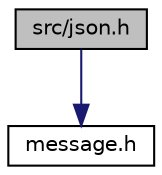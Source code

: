 digraph "src/json.h"
{
 // LATEX_PDF_SIZE
  edge [fontname="Helvetica",fontsize="10",labelfontname="Helvetica",labelfontsize="10"];
  node [fontname="Helvetica",fontsize="10",shape=record];
  Node1 [label="src/json.h",height=0.2,width=0.4,color="black", fillcolor="grey75", style="filled", fontcolor="black",tooltip="File contains the functions and classes surrounding what is available in terms of JSON."];
  Node1 -> Node2 [color="midnightblue",fontsize="10",style="solid",fontname="Helvetica"];
  Node2 [label="message.h",height=0.2,width=0.4,color="black", fillcolor="white", style="filled",URL="$src_2message_8h_source.html",tooltip=" "];
}
